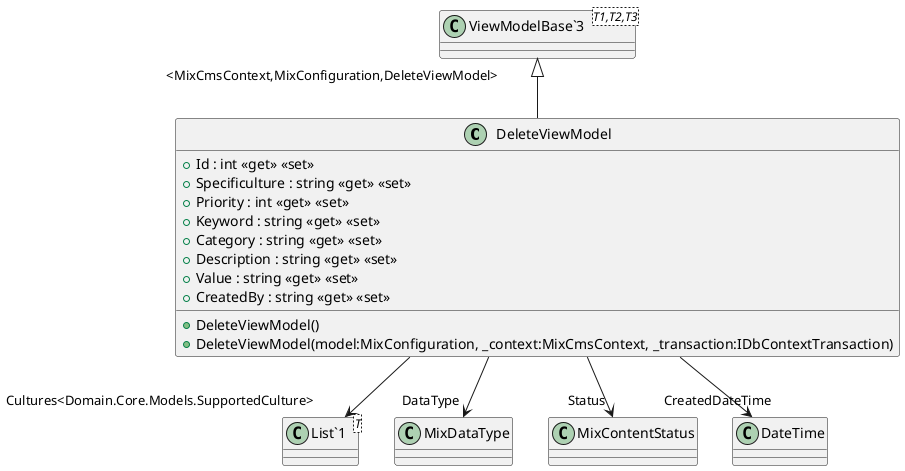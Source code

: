 @startuml
class DeleteViewModel {
    + Id : int <<get>> <<set>>
    + Specificulture : string <<get>> <<set>>
    + Priority : int <<get>> <<set>>
    + Keyword : string <<get>> <<set>>
    + Category : string <<get>> <<set>>
    + Description : string <<get>> <<set>>
    + Value : string <<get>> <<set>>
    + CreatedBy : string <<get>> <<set>>
    + DeleteViewModel()
    + DeleteViewModel(model:MixConfiguration, _context:MixCmsContext, _transaction:IDbContextTransaction)
}
class "ViewModelBase`3"<T1,T2,T3> {
}
class "List`1"<T> {
}
"ViewModelBase`3" "<MixCmsContext,MixConfiguration,DeleteViewModel>" <|-- DeleteViewModel
DeleteViewModel --> "Cultures<Domain.Core.Models.SupportedCulture>" "List`1"
DeleteViewModel --> "DataType" MixDataType
DeleteViewModel --> "Status" MixContentStatus
DeleteViewModel --> "CreatedDateTime" DateTime
@enduml
